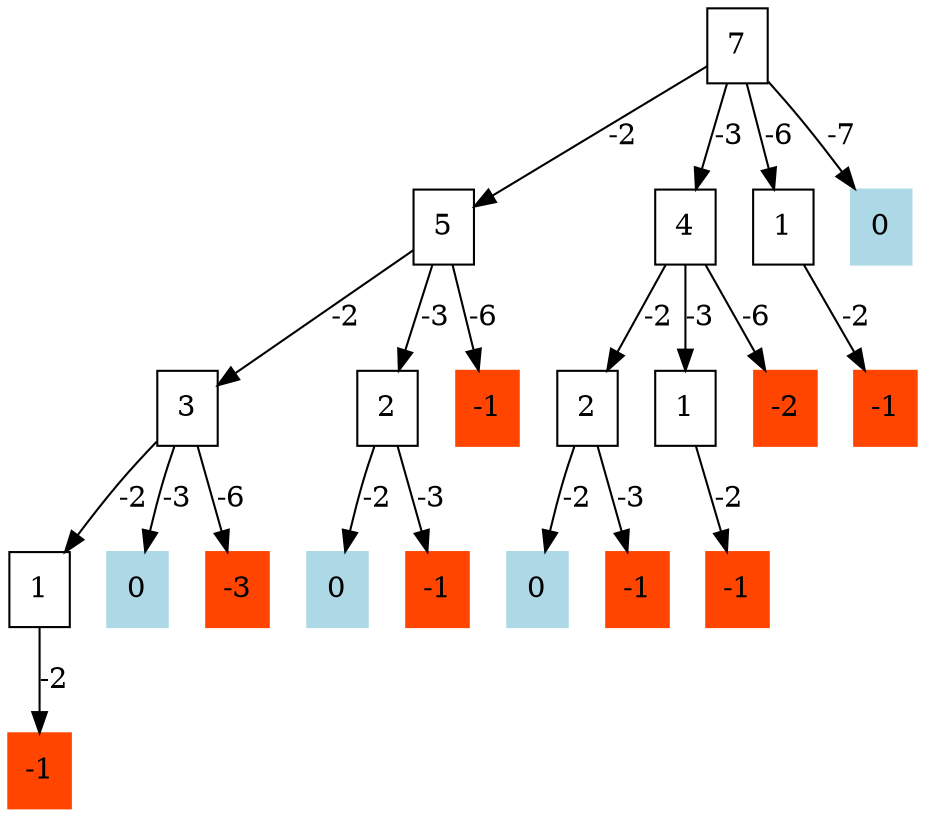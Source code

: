 digraph G {
	node[shape=box, width=0.4]

	n7[label="7"]

	// n7
	n7->n7_5[label="-2"]
	n7->n7_4[label="-3"]
	n7->n7_1[label="-6"]
	n7->n7_0[label="-7"]
	n7_5[label="5"]
	n7_4[label="4"]
	n7_1[label="1"]
	n7_0[label="0",style=filled,color="lightblue"]

	// n7_5
	n7_5->n7_5_3[label="-2"]
	n7_5->n7_5_2[label="-3"]
	n7_5->n7_5_n1[label="-6"]
	n7_5_3[label="3"]
	n7_5_2[label="2"]
	n7_5_n1[label="-1",style=filled,color="orangered"]

	// n7_4
	n7_4->n7_4_2[label="-2"]
	n7_4->n7_4_1[label="-3"]
	n7_4->n7_4_n2[label="-6"]
	n7_4_2[label="2"]
	n7_4_1[label="1"]
	n7_4_n2[label="-2",style=filled,color="orangered"]

	// n7_1
	n7_1->n7_1_n1[label="-2"]
	n7_1_n1[label="-1",style=filled,color="orangered"]

	// n7_5_3
	n7_5_3->n7_5_3_1[label="-2"]
	n7_5_3->n7_5_3_0[label="-3"]
	n7_5_3->n7_5_3_n3[label="-6"]
	n7_5_3_1[label="1"]
	n7_5_3_0[label="0",style=filled,color="lightblue"]
	n7_5_3_n3[label="-3",style=filled,color="orangered"]

	// n7_5_2
	n7_5_2->n7_5_2_0[label="-2"]
	n7_5_2->n7_5_2_n1[label="-3"]
	n7_5_2_0[label="0",style=filled,color="lightblue"]
	n7_5_2_n1[label="-1",style=filled,color="orangered"]

	// n7_4_2
	n7_4_2->n7_4_2_0[label="-2"]
	n7_4_2->n7_4_2_n1[label="-3"]
	n7_4_2_0[label="0",style=filled,color="lightblue"]
	n7_4_2_n1[label="-1",style=filled,color="orangered"]

	// n7_4_1
	n7_4_1->n7_4_1_n1[label="-2"]
	n7_4_1_n1[label="-1",style=filled,color="orangered"]

	n7_5_3_1->n7_5_3_1_n1[label="-2"]
	n7_5_3_1_n1[label="-1",style=filled,color="orangered"]
}
